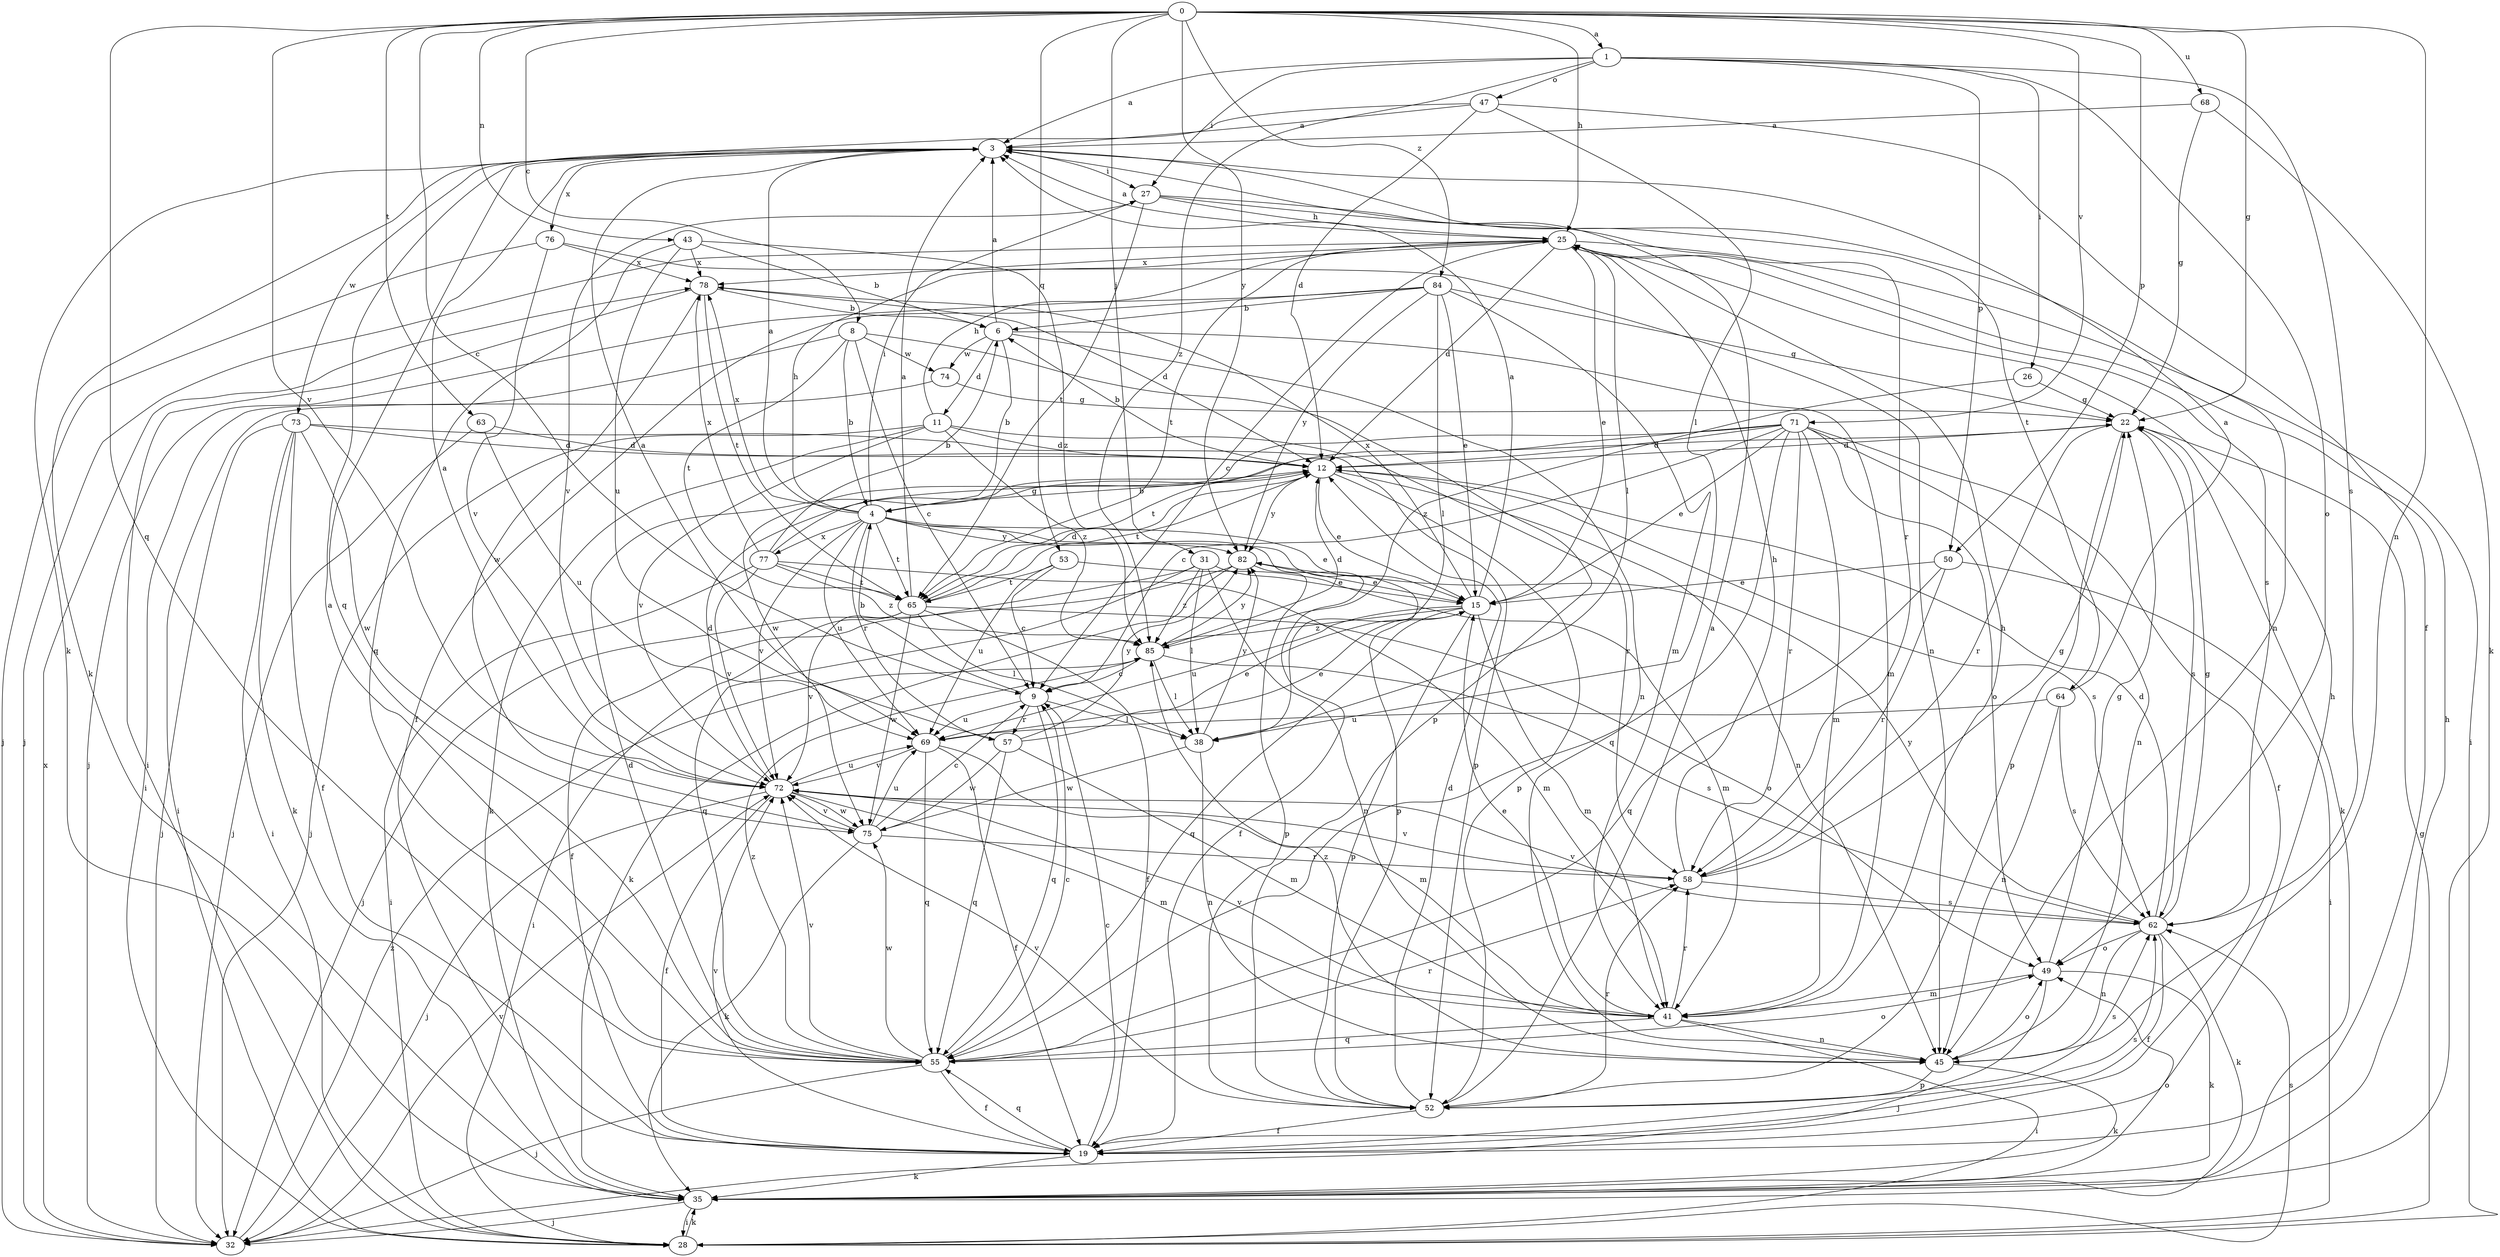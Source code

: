 strict digraph  {
0;
1;
3;
4;
6;
8;
9;
11;
12;
15;
19;
22;
25;
26;
27;
28;
31;
32;
35;
38;
41;
43;
45;
47;
49;
50;
52;
53;
55;
57;
58;
62;
63;
64;
65;
68;
69;
71;
72;
73;
74;
75;
76;
77;
78;
82;
84;
85;
0 -> 1  [label=a];
0 -> 8  [label=c];
0 -> 9  [label=c];
0 -> 22  [label=g];
0 -> 25  [label=h];
0 -> 31  [label=j];
0 -> 43  [label=n];
0 -> 45  [label=n];
0 -> 50  [label=p];
0 -> 53  [label=q];
0 -> 55  [label=q];
0 -> 63  [label=t];
0 -> 68  [label=u];
0 -> 71  [label=v];
0 -> 72  [label=v];
0 -> 82  [label=y];
0 -> 84  [label=z];
1 -> 3  [label=a];
1 -> 26  [label=i];
1 -> 27  [label=i];
1 -> 47  [label=o];
1 -> 49  [label=o];
1 -> 50  [label=p];
1 -> 62  [label=s];
1 -> 85  [label=z];
3 -> 27  [label=i];
3 -> 35  [label=k];
3 -> 55  [label=q];
3 -> 64  [label=t];
3 -> 73  [label=w];
3 -> 76  [label=x];
4 -> 3  [label=a];
4 -> 15  [label=e];
4 -> 19  [label=f];
4 -> 25  [label=h];
4 -> 27  [label=i];
4 -> 52  [label=p];
4 -> 57  [label=r];
4 -> 65  [label=t];
4 -> 69  [label=u];
4 -> 72  [label=v];
4 -> 77  [label=x];
4 -> 78  [label=x];
4 -> 82  [label=y];
6 -> 3  [label=a];
6 -> 4  [label=b];
6 -> 11  [label=d];
6 -> 41  [label=m];
6 -> 45  [label=n];
6 -> 74  [label=w];
8 -> 4  [label=b];
8 -> 9  [label=c];
8 -> 28  [label=i];
8 -> 52  [label=p];
8 -> 65  [label=t];
8 -> 74  [label=w];
9 -> 4  [label=b];
9 -> 38  [label=l];
9 -> 55  [label=q];
9 -> 57  [label=r];
9 -> 69  [label=u];
11 -> 12  [label=d];
11 -> 25  [label=h];
11 -> 32  [label=j];
11 -> 35  [label=k];
11 -> 58  [label=r];
11 -> 72  [label=v];
11 -> 85  [label=z];
12 -> 4  [label=b];
12 -> 6  [label=b];
12 -> 15  [label=e];
12 -> 45  [label=n];
12 -> 52  [label=p];
12 -> 62  [label=s];
12 -> 65  [label=t];
12 -> 82  [label=y];
15 -> 3  [label=a];
15 -> 41  [label=m];
15 -> 52  [label=p];
15 -> 55  [label=q];
15 -> 69  [label=u];
15 -> 78  [label=x];
15 -> 85  [label=z];
19 -> 9  [label=c];
19 -> 25  [label=h];
19 -> 35  [label=k];
19 -> 55  [label=q];
19 -> 62  [label=s];
19 -> 72  [label=v];
22 -> 12  [label=d];
22 -> 35  [label=k];
22 -> 52  [label=p];
22 -> 58  [label=r];
22 -> 62  [label=s];
25 -> 3  [label=a];
25 -> 9  [label=c];
25 -> 12  [label=d];
25 -> 15  [label=e];
25 -> 28  [label=i];
25 -> 32  [label=j];
25 -> 38  [label=l];
25 -> 62  [label=s];
25 -> 65  [label=t];
25 -> 78  [label=x];
26 -> 22  [label=g];
26 -> 85  [label=z];
27 -> 25  [label=h];
27 -> 45  [label=n];
27 -> 58  [label=r];
27 -> 65  [label=t];
27 -> 72  [label=v];
28 -> 22  [label=g];
28 -> 35  [label=k];
28 -> 62  [label=s];
31 -> 15  [label=e];
31 -> 19  [label=f];
31 -> 38  [label=l];
31 -> 45  [label=n];
31 -> 55  [label=q];
31 -> 85  [label=z];
32 -> 72  [label=v];
32 -> 78  [label=x];
32 -> 85  [label=z];
35 -> 25  [label=h];
35 -> 28  [label=i];
35 -> 32  [label=j];
35 -> 49  [label=o];
38 -> 45  [label=n];
38 -> 75  [label=w];
38 -> 82  [label=y];
41 -> 15  [label=e];
41 -> 25  [label=h];
41 -> 28  [label=i];
41 -> 45  [label=n];
41 -> 55  [label=q];
41 -> 58  [label=r];
41 -> 72  [label=v];
43 -> 6  [label=b];
43 -> 55  [label=q];
43 -> 69  [label=u];
43 -> 78  [label=x];
43 -> 85  [label=z];
45 -> 35  [label=k];
45 -> 49  [label=o];
45 -> 52  [label=p];
45 -> 85  [label=z];
47 -> 3  [label=a];
47 -> 12  [label=d];
47 -> 19  [label=f];
47 -> 35  [label=k];
47 -> 38  [label=l];
49 -> 22  [label=g];
49 -> 32  [label=j];
49 -> 35  [label=k];
49 -> 41  [label=m];
50 -> 15  [label=e];
50 -> 28  [label=i];
50 -> 55  [label=q];
50 -> 58  [label=r];
52 -> 3  [label=a];
52 -> 12  [label=d];
52 -> 19  [label=f];
52 -> 58  [label=r];
52 -> 62  [label=s];
52 -> 72  [label=v];
53 -> 9  [label=c];
53 -> 41  [label=m];
53 -> 65  [label=t];
53 -> 69  [label=u];
55 -> 3  [label=a];
55 -> 9  [label=c];
55 -> 12  [label=d];
55 -> 19  [label=f];
55 -> 32  [label=j];
55 -> 49  [label=o];
55 -> 58  [label=r];
55 -> 72  [label=v];
55 -> 75  [label=w];
55 -> 85  [label=z];
57 -> 3  [label=a];
57 -> 15  [label=e];
57 -> 41  [label=m];
57 -> 55  [label=q];
57 -> 75  [label=w];
57 -> 82  [label=y];
58 -> 22  [label=g];
58 -> 25  [label=h];
58 -> 62  [label=s];
58 -> 72  [label=v];
62 -> 12  [label=d];
62 -> 19  [label=f];
62 -> 22  [label=g];
62 -> 35  [label=k];
62 -> 45  [label=n];
62 -> 49  [label=o];
62 -> 72  [label=v];
62 -> 82  [label=y];
63 -> 12  [label=d];
63 -> 32  [label=j];
63 -> 69  [label=u];
64 -> 3  [label=a];
64 -> 45  [label=n];
64 -> 62  [label=s];
64 -> 69  [label=u];
65 -> 3  [label=a];
65 -> 12  [label=d];
65 -> 19  [label=f];
65 -> 28  [label=i];
65 -> 38  [label=l];
65 -> 49  [label=o];
65 -> 72  [label=v];
65 -> 75  [label=w];
68 -> 3  [label=a];
68 -> 22  [label=g];
68 -> 35  [label=k];
69 -> 15  [label=e];
69 -> 19  [label=f];
69 -> 41  [label=m];
69 -> 55  [label=q];
69 -> 72  [label=v];
71 -> 9  [label=c];
71 -> 12  [label=d];
71 -> 15  [label=e];
71 -> 19  [label=f];
71 -> 41  [label=m];
71 -> 45  [label=n];
71 -> 49  [label=o];
71 -> 55  [label=q];
71 -> 58  [label=r];
71 -> 65  [label=t];
71 -> 75  [label=w];
72 -> 3  [label=a];
72 -> 12  [label=d];
72 -> 19  [label=f];
72 -> 32  [label=j];
72 -> 41  [label=m];
72 -> 69  [label=u];
72 -> 75  [label=w];
73 -> 12  [label=d];
73 -> 19  [label=f];
73 -> 28  [label=i];
73 -> 32  [label=j];
73 -> 35  [label=k];
73 -> 52  [label=p];
73 -> 75  [label=w];
74 -> 22  [label=g];
74 -> 28  [label=i];
75 -> 9  [label=c];
75 -> 35  [label=k];
75 -> 58  [label=r];
75 -> 69  [label=u];
75 -> 72  [label=v];
76 -> 32  [label=j];
76 -> 45  [label=n];
76 -> 72  [label=v];
76 -> 78  [label=x];
77 -> 6  [label=b];
77 -> 22  [label=g];
77 -> 28  [label=i];
77 -> 41  [label=m];
77 -> 65  [label=t];
77 -> 72  [label=v];
77 -> 78  [label=x];
77 -> 85  [label=z];
78 -> 6  [label=b];
78 -> 12  [label=d];
78 -> 28  [label=i];
78 -> 65  [label=t];
78 -> 75  [label=w];
82 -> 15  [label=e];
82 -> 32  [label=j];
82 -> 35  [label=k];
82 -> 52  [label=p];
84 -> 6  [label=b];
84 -> 15  [label=e];
84 -> 19  [label=f];
84 -> 22  [label=g];
84 -> 32  [label=j];
84 -> 38  [label=l];
84 -> 41  [label=m];
84 -> 82  [label=y];
85 -> 9  [label=c];
85 -> 12  [label=d];
85 -> 38  [label=l];
85 -> 62  [label=s];
85 -> 82  [label=y];
}

